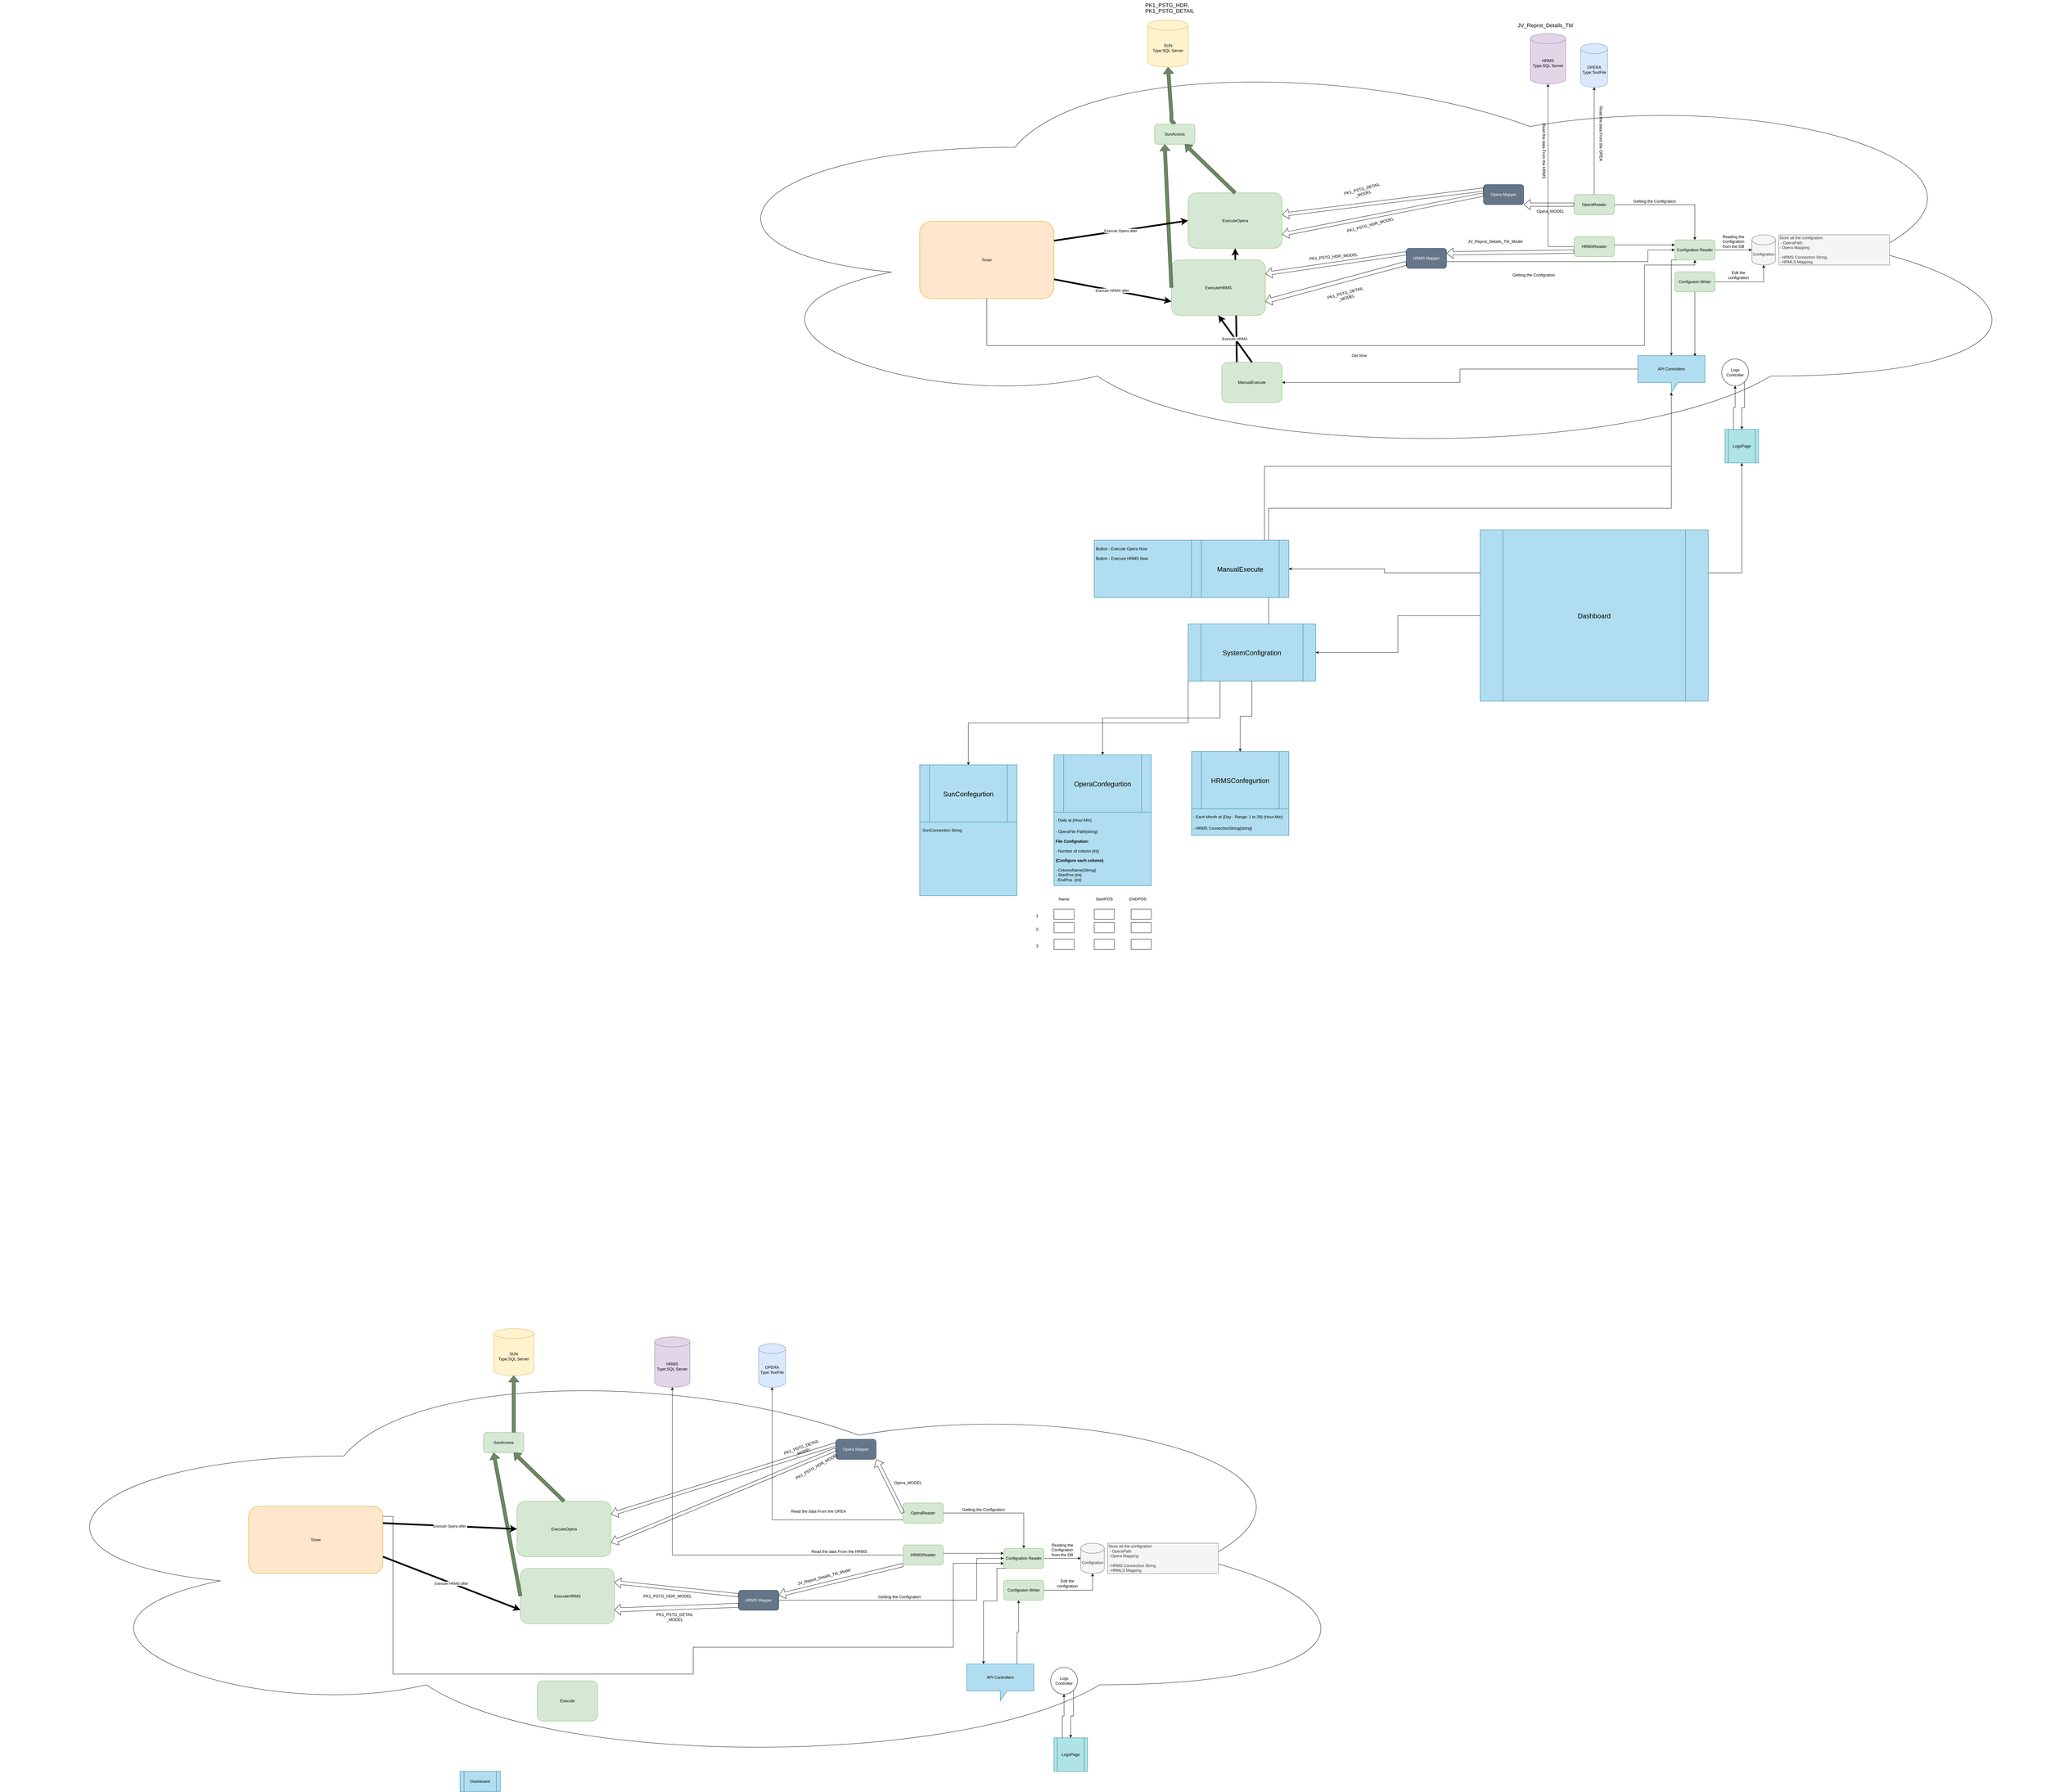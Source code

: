 <mxfile version="14.5.1" type="device"><diagram id="SkZ8xKbfMHvKanueeey8" name="Page-1"><mxGraphModel dx="5760" dy="5470" grid="1" gridSize="10" guides="1" tooltips="1" connect="1" arrows="1" fold="1" page="1" pageScale="1" pageWidth="5000" pageHeight="5000" math="0" shadow="0"><root><mxCell id="0"/><mxCell id="1" parent="0"/><mxCell id="7p1KO4YLAmuhVoITMuK_-13" value="" style="ellipse;shape=cloud;whiteSpace=wrap;html=1;" parent="1" vertex="1"><mxGeometry x="-4150" y="3040" width="4095" height="1240" as="geometry"/></mxCell><mxCell id="7p1KO4YLAmuhVoITMuK_-1" value="SUN&lt;br&gt;Type:SQL Server" style="shape=cylinder3;whiteSpace=wrap;html=1;boundedLbl=1;backgroundOutline=1;size=15;fillColor=#fff2cc;strokeColor=#d6b656;" parent="1" vertex="1"><mxGeometry x="-2680" y="2970" width="120" height="140" as="geometry"/></mxCell><mxCell id="7p1KO4YLAmuhVoITMuK_-2" value="OPERA&lt;br&gt;&lt;div style=&quot;text-align: left&quot;&gt;&lt;span&gt;Type:TextFile&lt;/span&gt;&lt;/div&gt;" style="shape=cylinder3;whiteSpace=wrap;html=1;boundedLbl=1;backgroundOutline=1;size=15;fillColor=#dae8fc;strokeColor=#6c8ebf;" parent="1" vertex="1"><mxGeometry x="-1890" y="3015" width="80" height="130" as="geometry"/></mxCell><mxCell id="7p1KO4YLAmuhVoITMuK_-3" value="HRMS&lt;br&gt;&lt;div&gt;&lt;span&gt;Type:SQL Server&lt;/span&gt;&lt;/div&gt;" style="shape=cylinder3;whiteSpace=wrap;html=1;boundedLbl=1;backgroundOutline=1;size=15;fillColor=#e1d5e7;strokeColor=#9673a6;" parent="1" vertex="1"><mxGeometry x="-2200" y="2995" width="105" height="150" as="geometry"/></mxCell><mxCell id="7p1KO4YLAmuhVoITMuK_-5" value="Configration" style="shape=cylinder3;whiteSpace=wrap;html=1;boundedLbl=1;backgroundOutline=1;size=15;fillColor=#f5f5f5;strokeColor=#666666;fontColor=#333333;" parent="1" vertex="1"><mxGeometry x="-930" y="3610" width="70" height="90" as="geometry"/></mxCell><mxCell id="7p1KO4YLAmuhVoITMuK_-7" value="Store all the configration&lt;br&gt;&amp;nbsp;- OperaPath&lt;br&gt;- Opera Mapping&lt;br&gt;&lt;br&gt;- HRMS Connection String&lt;br&gt;- HRMLS Mapping&lt;br&gt;" style="text;html=1;strokeColor=#666666;fillColor=#f5f5f5;align=left;verticalAlign=middle;whiteSpace=wrap;rounded=0;fontColor=#333333;" parent="1" vertex="1"><mxGeometry x="-850" y="3610" width="330" height="90" as="geometry"/></mxCell><mxCell id="7p1KO4YLAmuhVoITMuK_-10" value="Read the data From the OPEA&amp;nbsp;" style="text;html=1;strokeColor=none;fillColor=none;align=center;verticalAlign=middle;whiteSpace=wrap;rounded=0;" parent="1" vertex="1"><mxGeometry x="-1800" y="3505" width="180" height="20" as="geometry"/></mxCell><mxCell id="7p1KO4YLAmuhVoITMuK_-11" value="Read the data From the HRMS" style="text;html=1;strokeColor=none;fillColor=none;align=center;verticalAlign=middle;whiteSpace=wrap;rounded=0;" parent="1" vertex="1"><mxGeometry x="-1790" y="3625" width="280" height="20" as="geometry"/></mxCell><mxCell id="7p1KO4YLAmuhVoITMuK_-18" style="edgeStyle=orthogonalEdgeStyle;rounded=0;orthogonalLoop=1;jettySize=auto;html=1;exitX=0;exitY=0.5;exitDx=0;exitDy=0;" parent="1" source="7p1KO4YLAmuhVoITMuK_-14" target="7p1KO4YLAmuhVoITMuK_-2" edge="1"><mxGeometry relative="1" as="geometry"><Array as="points"><mxPoint x="-1460" y="3540"/></Array></mxGeometry></mxCell><mxCell id="7p1KO4YLAmuhVoITMuK_-23" style="edgeStyle=orthogonalEdgeStyle;rounded=0;orthogonalLoop=1;jettySize=auto;html=1;exitX=1;exitY=0.5;exitDx=0;exitDy=0;" parent="1" source="7p1KO4YLAmuhVoITMuK_-14" target="7p1KO4YLAmuhVoITMuK_-19" edge="1"><mxGeometry relative="1" as="geometry"/></mxCell><mxCell id="7p1KO4YLAmuhVoITMuK_-14" value="OperaReader" style="rounded=1;whiteSpace=wrap;html=1;fillColor=#d5e8d4;strokeColor=#82b366;" parent="1" vertex="1"><mxGeometry x="-1460" y="3490" width="120" height="60" as="geometry"/></mxCell><mxCell id="7p1KO4YLAmuhVoITMuK_-16" value="Getting the Configration" style="text;html=1;strokeColor=none;fillColor=none;align=center;verticalAlign=middle;whiteSpace=wrap;rounded=0;" parent="1" vertex="1"><mxGeometry x="-1340" y="3500" width="240" height="20" as="geometry"/></mxCell><mxCell id="7p1KO4YLAmuhVoITMuK_-25" style="edgeStyle=orthogonalEdgeStyle;rounded=0;orthogonalLoop=1;jettySize=auto;html=1;exitX=1;exitY=0.5;exitDx=0;exitDy=0;" parent="1" source="7p1KO4YLAmuhVoITMuK_-19" target="7p1KO4YLAmuhVoITMuK_-5" edge="1"><mxGeometry relative="1" as="geometry"/></mxCell><mxCell id="7p1KO4YLAmuhVoITMuK_-61" style="edgeStyle=orthogonalEdgeStyle;rounded=0;orthogonalLoop=1;jettySize=auto;html=1;exitX=0.5;exitY=1;exitDx=0;exitDy=0;entryX=0.25;entryY=0;entryDx=0;entryDy=0;entryPerimeter=0;" parent="1" source="7p1KO4YLAmuhVoITMuK_-19" target="7p1KO4YLAmuhVoITMuK_-60" edge="1"><mxGeometry relative="1" as="geometry"><Array as="points"><mxPoint x="-1180" y="3685"/><mxPoint x="-1180" y="3782"/><mxPoint x="-1220" y="3782"/></Array></mxGeometry></mxCell><mxCell id="7p1KO4YLAmuhVoITMuK_-19" value="Configration Reader" style="rounded=1;whiteSpace=wrap;html=1;fillColor=#d5e8d4;strokeColor=#82b366;" parent="1" vertex="1"><mxGeometry x="-1160" y="3625" width="120" height="60" as="geometry"/></mxCell><mxCell id="7p1KO4YLAmuhVoITMuK_-24" value="Reading the Configration from the DB" style="text;html=1;strokeColor=none;fillColor=none;align=center;verticalAlign=middle;whiteSpace=wrap;rounded=0;" parent="1" vertex="1"><mxGeometry x="-1020" y="3620" width="70" height="20" as="geometry"/></mxCell><mxCell id="7p1KO4YLAmuhVoITMuK_-27" style="edgeStyle=orthogonalEdgeStyle;rounded=0;orthogonalLoop=1;jettySize=auto;html=1;exitX=1;exitY=0.5;exitDx=0;exitDy=0;entryX=0.5;entryY=1;entryDx=0;entryDy=0;entryPerimeter=0;" parent="1" source="7p1KO4YLAmuhVoITMuK_-26" target="7p1KO4YLAmuhVoITMuK_-5" edge="1"><mxGeometry relative="1" as="geometry"/></mxCell><mxCell id="7p1KO4YLAmuhVoITMuK_-26" value="Configraion Writer" style="rounded=1;whiteSpace=wrap;html=1;fillColor=#d5e8d4;strokeColor=#82b366;" parent="1" vertex="1"><mxGeometry x="-1160" y="3720" width="120" height="60" as="geometry"/></mxCell><mxCell id="7p1KO4YLAmuhVoITMuK_-28" value="Edit the configration" style="text;html=1;strokeColor=none;fillColor=none;align=center;verticalAlign=middle;whiteSpace=wrap;rounded=0;" parent="1" vertex="1"><mxGeometry x="-990" y="3720" width="40" height="20" as="geometry"/></mxCell><mxCell id="7p1KO4YLAmuhVoITMuK_-31" style="edgeStyle=orthogonalEdgeStyle;rounded=0;orthogonalLoop=1;jettySize=auto;html=1;exitX=1;exitY=0.5;exitDx=0;exitDy=0;entryX=0;entryY=0.25;entryDx=0;entryDy=0;" parent="1" source="7p1KO4YLAmuhVoITMuK_-29" target="7p1KO4YLAmuhVoITMuK_-19" edge="1"><mxGeometry relative="1" as="geometry"><Array as="points"><mxPoint x="-1340" y="3640"/></Array></mxGeometry></mxCell><mxCell id="7p1KO4YLAmuhVoITMuK_-32" style="edgeStyle=orthogonalEdgeStyle;rounded=0;orthogonalLoop=1;jettySize=auto;html=1;exitX=0;exitY=0.5;exitDx=0;exitDy=0;" parent="1" source="7p1KO4YLAmuhVoITMuK_-29" target="7p1KO4YLAmuhVoITMuK_-3" edge="1"><mxGeometry relative="1" as="geometry"/></mxCell><mxCell id="7p1KO4YLAmuhVoITMuK_-29" value="HRMSReader" style="rounded=1;whiteSpace=wrap;html=1;fillColor=#d5e8d4;strokeColor=#82b366;" parent="1" vertex="1"><mxGeometry x="-1460" y="3615" width="120" height="60" as="geometry"/></mxCell><mxCell id="7p1KO4YLAmuhVoITMuK_-36" value="" style="shape=flexArrow;endArrow=classic;html=1;exitX=0;exitY=1;exitDx=0;exitDy=0;entryX=1;entryY=0.25;entryDx=0;entryDy=0;" parent="1" source="7p1KO4YLAmuhVoITMuK_-29" target="7p1KO4YLAmuhVoITMuK_-37" edge="1"><mxGeometry width="50" height="50" relative="1" as="geometry"><mxPoint x="-1360" y="3880" as="sourcePoint"/><mxPoint x="-1710" y="3750" as="targetPoint"/></mxGeometry></mxCell><mxCell id="7p1KO4YLAmuhVoITMuK_-42" style="edgeStyle=orthogonalEdgeStyle;rounded=0;orthogonalLoop=1;jettySize=auto;html=1;exitX=1;exitY=0.5;exitDx=0;exitDy=0;entryX=0;entryY=0.5;entryDx=0;entryDy=0;" parent="1" source="7p1KO4YLAmuhVoITMuK_-37" target="7p1KO4YLAmuhVoITMuK_-19" edge="1"><mxGeometry relative="1" as="geometry"><Array as="points"><mxPoint x="-1240" y="3780"/><mxPoint x="-1240" y="3655"/></Array></mxGeometry></mxCell><mxCell id="7p1KO4YLAmuhVoITMuK_-37" value="HRMS Mapper" style="rounded=1;whiteSpace=wrap;html=1;fillColor=#647687;strokeColor=#314354;fontColor=#ffffff;" parent="1" vertex="1"><mxGeometry x="-1950" y="3750" width="120" height="60" as="geometry"/></mxCell><mxCell id="7p1KO4YLAmuhVoITMuK_-38" value="" style="shape=flexArrow;endArrow=classic;html=1;exitX=0;exitY=0.5;exitDx=0;exitDy=0;entryX=1;entryY=1;entryDx=0;entryDy=0;" parent="1" source="7p1KO4YLAmuhVoITMuK_-14" target="7p1KO4YLAmuhVoITMuK_-50" edge="1"><mxGeometry width="50" height="50" relative="1" as="geometry"><mxPoint x="-1630" y="3830" as="sourcePoint"/><mxPoint x="-1610" y="3220" as="targetPoint"/></mxGeometry></mxCell><mxCell id="7p1KO4YLAmuhVoITMuK_-41" value="&lt;span style=&quot;line-height: 107% ; font-family: &amp;#34;calibri&amp;#34; , sans-serif&quot;&gt;&lt;font style=&quot;font-size: 12px&quot;&gt;JV_Reprot_Details_Tbl_Model&lt;/font&gt;&lt;/span&gt;" style="text;html=1;strokeColor=none;fillColor=none;align=center;verticalAlign=middle;whiteSpace=wrap;rounded=0;rotation=-15;" parent="1" vertex="1"><mxGeometry x="-1790" y="3700" width="190" height="20" as="geometry"/></mxCell><mxCell id="7p1KO4YLAmuhVoITMuK_-43" value="Getting the Configration" style="text;html=1;strokeColor=none;fillColor=none;align=center;verticalAlign=middle;whiteSpace=wrap;rounded=0;" parent="1" vertex="1"><mxGeometry x="-1590" y="3760" width="240" height="20" as="geometry"/></mxCell><mxCell id="7p1KO4YLAmuhVoITMuK_-45" value="&lt;span style=&quot;line-height: 107% ; font-family: &amp;#34;calibri&amp;#34; , sans-serif&quot;&gt;&lt;font style=&quot;font-size: 12px&quot;&gt;PK1_PSTG_HDR_MODEL&amp;nbsp;&lt;/font&gt;&lt;/span&gt;" style="text;html=1;strokeColor=none;fillColor=none;align=center;verticalAlign=middle;whiteSpace=wrap;rounded=0;" parent="1" vertex="1"><mxGeometry x="-2225" y="3757.5" width="130" height="20" as="geometry"/></mxCell><mxCell id="7p1KO4YLAmuhVoITMuK_-46" value="" style="shape=flexArrow;endArrow=classic;html=1;exitX=0;exitY=0.25;exitDx=0;exitDy=0;entryX=1;entryY=0.25;entryDx=0;entryDy=0;" parent="1" source="7p1KO4YLAmuhVoITMuK_-37" target="gyoFnCKfVferiqmTyNsm-7" edge="1"><mxGeometry width="50" height="50" relative="1" as="geometry"><mxPoint x="-1930" y="3810" as="sourcePoint"/><mxPoint x="-2300" y="3693.761" as="targetPoint"/></mxGeometry></mxCell><mxCell id="7p1KO4YLAmuhVoITMuK_-47" value="" style="shape=flexArrow;endArrow=classic;html=1;width=12;endSize=5.67;exitX=0;exitY=0.75;exitDx=0;exitDy=0;entryX=1;entryY=0.75;entryDx=0;entryDy=0;" parent="1" source="7p1KO4YLAmuhVoITMuK_-37" target="gyoFnCKfVferiqmTyNsm-7" edge="1"><mxGeometry width="50" height="50" relative="1" as="geometry"><mxPoint x="-2010" y="3800" as="sourcePoint"/><mxPoint x="-2300" y="3810" as="targetPoint"/></mxGeometry></mxCell><mxCell id="7p1KO4YLAmuhVoITMuK_-48" value="&lt;span style=&quot;line-height: 107% ; font-family: &amp;#34;calibri&amp;#34; , sans-serif&quot;&gt;PK1_PSTG_DETAIL _MODEL&lt;/span&gt;" style="text;html=1;strokeColor=none;fillColor=none;align=center;verticalAlign=middle;whiteSpace=wrap;rounded=0;" parent="1" vertex="1"><mxGeometry x="-2210" y="3820" width="140" height="20" as="geometry"/></mxCell><mxCell id="7p1KO4YLAmuhVoITMuK_-50" value="Opera Mapper" style="rounded=1;whiteSpace=wrap;html=1;fillColor=#647687;strokeColor=#314354;fontColor=#ffffff;" parent="1" vertex="1"><mxGeometry x="-1660" y="3300" width="120" height="60" as="geometry"/></mxCell><mxCell id="7p1KO4YLAmuhVoITMuK_-51" value="Opera_MODEL" style="text;html=1;strokeColor=none;fillColor=none;align=center;verticalAlign=middle;whiteSpace=wrap;rounded=0;" parent="1" vertex="1"><mxGeometry x="-1490" y="3420" width="90" height="20" as="geometry"/></mxCell><mxCell id="7p1KO4YLAmuhVoITMuK_-53" value="" style="shape=flexArrow;endArrow=classic;html=1;exitX=0;exitY=0.5;exitDx=0;exitDy=0;entryX=1;entryY=0.75;entryDx=0;entryDy=0;" parent="1" source="7p1KO4YLAmuhVoITMuK_-50" target="gyoFnCKfVferiqmTyNsm-4" edge="1"><mxGeometry width="50" height="50" relative="1" as="geometry"><mxPoint x="-1675" y="3341.88" as="sourcePoint"/><mxPoint x="-2300" y="3650" as="targetPoint"/></mxGeometry></mxCell><mxCell id="7p1KO4YLAmuhVoITMuK_-54" value="&lt;span style=&quot;line-height: 107% ; font-family: &amp;#34;calibri&amp;#34; , sans-serif&quot;&gt;&lt;font style=&quot;font-size: 12px&quot;&gt;PK1_PSTG_HDR_MODEL&amp;nbsp;&lt;/font&gt;&lt;/span&gt;" style="text;html=1;strokeColor=none;fillColor=none;align=center;verticalAlign=middle;whiteSpace=wrap;rounded=0;rotation=-30;" parent="1" vertex="1"><mxGeometry x="-1780" y="3370" width="130" height="20" as="geometry"/></mxCell><mxCell id="7p1KO4YLAmuhVoITMuK_-55" value="" style="endArrow=classic;html=1;exitX=0;exitY=0.25;exitDx=0;exitDy=0;shape=flexArrow;" parent="1" source="7p1KO4YLAmuhVoITMuK_-50" target="gyoFnCKfVferiqmTyNsm-4" edge="1"><mxGeometry width="50" height="50" relative="1" as="geometry"><mxPoint x="-1660" y="3285" as="sourcePoint"/><mxPoint x="-2300" y="3565.76" as="targetPoint"/></mxGeometry></mxCell><mxCell id="7p1KO4YLAmuhVoITMuK_-56" value="&lt;span style=&quot;line-height: 107% ; font-family: &amp;#34;calibri&amp;#34; , sans-serif&quot;&gt;PK1_PSTG_DETAIL _MODEL&lt;/span&gt;" style="text;html=1;strokeColor=none;fillColor=none;align=center;verticalAlign=middle;whiteSpace=wrap;rounded=0;rotation=-20;" parent="1" vertex="1"><mxGeometry x="-1830" y="3320" width="140" height="20" as="geometry"/></mxCell><mxCell id="7p1KO4YLAmuhVoITMuK_-57" value="" style="shape=flexArrow;endArrow=classic;html=1;fillColor=#6d8764;strokeColor=#3A5431;entryX=0.5;entryY=1;entryDx=0;entryDy=0;entryPerimeter=0;exitX=0.75;exitY=0;exitDx=0;exitDy=0;" parent="1" source="gyoFnCKfVferiqmTyNsm-5" target="7p1KO4YLAmuhVoITMuK_-1" edge="1"><mxGeometry width="50" height="50" relative="1" as="geometry"><mxPoint x="-2620" y="3260" as="sourcePoint"/><mxPoint x="-2870" y="3480" as="targetPoint"/></mxGeometry></mxCell><mxCell id="7p1KO4YLAmuhVoITMuK_-62" style="edgeStyle=orthogonalEdgeStyle;rounded=0;orthogonalLoop=1;jettySize=auto;html=1;exitX=0.75;exitY=0;exitDx=0;exitDy=0;exitPerimeter=0;entryX=0.372;entryY=1.002;entryDx=0;entryDy=0;entryPerimeter=0;" parent="1" source="7p1KO4YLAmuhVoITMuK_-60" target="7p1KO4YLAmuhVoITMuK_-26" edge="1"><mxGeometry relative="1" as="geometry"><mxPoint x="-1119" y="3830" as="targetPoint"/></mxGeometry></mxCell><mxCell id="7p1KO4YLAmuhVoITMuK_-60" value="API Controllers" style="shape=callout;whiteSpace=wrap;html=1;perimeter=calloutPerimeter;fillColor=#b1ddf0;strokeColor=#10739e;" parent="1" vertex="1"><mxGeometry x="-1270" y="3970" width="200" height="110" as="geometry"/></mxCell><mxCell id="7p1KO4YLAmuhVoITMuK_-69" style="edgeStyle=orthogonalEdgeStyle;rounded=0;orthogonalLoop=1;jettySize=auto;html=1;exitX=0.25;exitY=0;exitDx=0;exitDy=0;entryX=0.5;entryY=1;entryDx=0;entryDy=0;" parent="1" source="7p1KO4YLAmuhVoITMuK_-65" target="7p1KO4YLAmuhVoITMuK_-67" edge="1"><mxGeometry relative="1" as="geometry"/></mxCell><mxCell id="7p1KO4YLAmuhVoITMuK_-65" value="LogsPage" style="shape=process;whiteSpace=wrap;html=1;backgroundOutline=1;fillColor=#b0e3e6;strokeColor=#0e8088;" parent="1" vertex="1"><mxGeometry x="-1010" y="4190" width="100" height="100" as="geometry"/></mxCell><mxCell id="7p1KO4YLAmuhVoITMuK_-68" style="edgeStyle=orthogonalEdgeStyle;rounded=0;orthogonalLoop=1;jettySize=auto;html=1;exitX=1;exitY=1;exitDx=0;exitDy=0;" parent="1" source="7p1KO4YLAmuhVoITMuK_-67" target="7p1KO4YLAmuhVoITMuK_-65" edge="1"><mxGeometry relative="1" as="geometry"/></mxCell><mxCell id="7p1KO4YLAmuhVoITMuK_-67" value="Logs Controller" style="ellipse;whiteSpace=wrap;html=1;aspect=fixed;" parent="1" vertex="1"><mxGeometry x="-1020" y="3980" width="80" height="80" as="geometry"/></mxCell><mxCell id="gyoFnCKfVferiqmTyNsm-3" style="edgeStyle=orthogonalEdgeStyle;rounded=0;orthogonalLoop=1;jettySize=auto;html=1;exitX=1;exitY=0.5;exitDx=0;exitDy=0;entryX=0;entryY=0.75;entryDx=0;entryDy=0;" parent="1" source="gyoFnCKfVferiqmTyNsm-1" target="7p1KO4YLAmuhVoITMuK_-19" edge="1"><mxGeometry relative="1" as="geometry"><Array as="points"><mxPoint x="-2980" y="3530"/><mxPoint x="-2980" y="4000"/><mxPoint x="-2085" y="4000"/><mxPoint x="-2085" y="3920"/><mxPoint x="-1310" y="3920"/><mxPoint x="-1310" y="3670"/></Array></mxGeometry></mxCell><mxCell id="gyoFnCKfVferiqmTyNsm-1" value="Timer" style="rounded=1;whiteSpace=wrap;html=1;fillColor=#ffe6cc;strokeColor=#d79b00;" parent="1" vertex="1"><mxGeometry x="-3410" y="3500" width="400" height="200" as="geometry"/></mxCell><mxCell id="gyoFnCKfVferiqmTyNsm-4" value="ExecuteOpera" style="rounded=1;whiteSpace=wrap;html=1;fillColor=#d5e8d4;strokeColor=#82b366;" parent="1" vertex="1"><mxGeometry x="-2610" y="3485" width="280" height="165" as="geometry"/></mxCell><mxCell id="gyoFnCKfVferiqmTyNsm-5" value="SunAccess" style="rounded=1;whiteSpace=wrap;html=1;fillColor=#d5e8d4;strokeColor=#82b366;" parent="1" vertex="1"><mxGeometry x="-2710" y="3280" width="120" height="60" as="geometry"/></mxCell><mxCell id="gyoFnCKfVferiqmTyNsm-6" value="" style="shape=flexArrow;endArrow=classic;html=1;fillColor=#6d8764;strokeColor=#3A5431;entryX=0.75;entryY=1;entryDx=0;entryDy=0;exitX=0.5;exitY=0;exitDx=0;exitDy=0;" parent="1" source="gyoFnCKfVferiqmTyNsm-4" target="gyoFnCKfVferiqmTyNsm-5" edge="1"><mxGeometry width="50" height="50" relative="1" as="geometry"><mxPoint x="-2500" y="3470" as="sourcePoint"/><mxPoint x="-2500" y="3300" as="targetPoint"/></mxGeometry></mxCell><mxCell id="gyoFnCKfVferiqmTyNsm-7" value="ExecuteHRMS" style="rounded=1;whiteSpace=wrap;html=1;fillColor=#d5e8d4;strokeColor=#82b366;" parent="1" vertex="1"><mxGeometry x="-2600" y="3685" width="280" height="165" as="geometry"/></mxCell><mxCell id="gyoFnCKfVferiqmTyNsm-9" value="" style="shape=flexArrow;endArrow=classic;html=1;fillColor=#6d8764;strokeColor=#3A5431;entryX=0.25;entryY=1;entryDx=0;entryDy=0;exitX=0;exitY=0.5;exitDx=0;exitDy=0;" parent="1" source="gyoFnCKfVferiqmTyNsm-7" target="gyoFnCKfVferiqmTyNsm-5" edge="1"><mxGeometry width="50" height="50" relative="1" as="geometry"><mxPoint x="-2610" y="3750" as="sourcePoint"/><mxPoint x="-2760" y="3605" as="targetPoint"/></mxGeometry></mxCell><mxCell id="gyoFnCKfVferiqmTyNsm-12" value="" style="endArrow=classic;html=1;strokeWidth=5;entryX=0;entryY=0.5;entryDx=0;entryDy=0;exitX=1;exitY=0.25;exitDx=0;exitDy=0;" parent="1" source="gyoFnCKfVferiqmTyNsm-1" target="gyoFnCKfVferiqmTyNsm-4" edge="1"><mxGeometry relative="1" as="geometry"><mxPoint x="-2880" y="3660" as="sourcePoint"/><mxPoint x="-2780" y="3660" as="targetPoint"/></mxGeometry></mxCell><mxCell id="gyoFnCKfVferiqmTyNsm-13" value="Exexute Opera after&amp;nbsp;" style="edgeLabel;resizable=0;html=1;align=center;verticalAlign=middle;" parent="gyoFnCKfVferiqmTyNsm-12" connectable="0" vertex="1"><mxGeometry relative="1" as="geometry"/></mxCell><mxCell id="gyoFnCKfVferiqmTyNsm-15" value="" style="endArrow=classic;html=1;strokeWidth=5;entryX=0;entryY=0.75;entryDx=0;entryDy=0;exitX=1;exitY=0.75;exitDx=0;exitDy=0;" parent="1" source="gyoFnCKfVferiqmTyNsm-1" target="gyoFnCKfVferiqmTyNsm-7" edge="1"><mxGeometry relative="1" as="geometry"><mxPoint x="-3020" y="3710" as="sourcePoint"/><mxPoint x="-2620.0" y="3727.5" as="targetPoint"/></mxGeometry></mxCell><mxCell id="gyoFnCKfVferiqmTyNsm-16" value="Exexute HRMS after&amp;nbsp;" style="edgeLabel;resizable=0;html=1;align=center;verticalAlign=middle;" parent="gyoFnCKfVferiqmTyNsm-15" connectable="0" vertex="1"><mxGeometry relative="1" as="geometry"/></mxCell><mxCell id="gyoFnCKfVferiqmTyNsm-26" value="Dashboard" style="shape=process;whiteSpace=wrap;html=1;backgroundOutline=1;fillColor=#b1ddf0;strokeColor=#10739e;" parent="1" vertex="1"><mxGeometry x="-2780" y="4290" width="120" height="60" as="geometry"/></mxCell><mxCell id="gyoFnCKfVferiqmTyNsm-27" style="edgeStyle=orthogonalEdgeStyle;rounded=0;jumpSize=8;orthogonalLoop=1;jettySize=auto;html=1;exitX=0.5;exitY=1;exitDx=0;exitDy=0;strokeWidth=5;" parent="1" edge="1"><mxGeometry relative="1" as="geometry"><mxPoint x="-2535" y="3140" as="sourcePoint"/><mxPoint x="-2535" y="3140" as="targetPoint"/></mxGeometry></mxCell><mxCell id="gyoFnCKfVferiqmTyNsm-28" value="Execute" style="rounded=1;whiteSpace=wrap;html=1;fillColor=#d5e8d4;strokeColor=#82b366;" parent="1" vertex="1"><mxGeometry x="-2550" y="4020" width="180" height="120" as="geometry"/></mxCell><mxCell id="gyoFnCKfVferiqmTyNsm-29" value="" style="ellipse;shape=cloud;whiteSpace=wrap;html=1;" parent="1" vertex="1"><mxGeometry x="-2150" y="-861" width="4095" height="1240" as="geometry"/></mxCell><mxCell id="gyoFnCKfVferiqmTyNsm-30" value="" style="endArrow=classic;html=1;strokeWidth=5;entryX=0.5;entryY=1;entryDx=0;entryDy=0;exitX=0.25;exitY=0;exitDx=0;exitDy=0;" parent="1" source="gyoFnCKfVferiqmTyNsm-91" target="gyoFnCKfVferiqmTyNsm-79" edge="1"><mxGeometry relative="1" as="geometry"><mxPoint x="-510" y="170" as="sourcePoint"/><mxPoint x="-560" y="30" as="targetPoint"/></mxGeometry></mxCell><mxCell id="gyoFnCKfVferiqmTyNsm-31" value="Exexute HRMS&amp;nbsp;" style="edgeLabel;resizable=0;html=1;align=center;verticalAlign=middle;" parent="gyoFnCKfVferiqmTyNsm-30" connectable="0" vertex="1"><mxGeometry relative="1" as="geometry"/></mxCell><mxCell id="gyoFnCKfVferiqmTyNsm-32" value="SUN&lt;br&gt;Type:SQL Server" style="shape=cylinder3;whiteSpace=wrap;html=1;boundedLbl=1;backgroundOutline=1;size=15;fillColor=#fff2cc;strokeColor=#d6b656;" parent="1" vertex="1"><mxGeometry x="-730" y="-930" width="120" height="140" as="geometry"/></mxCell><mxCell id="gyoFnCKfVferiqmTyNsm-33" value="OPERA&lt;br&gt;&lt;div style=&quot;text-align: left&quot;&gt;&lt;span&gt;Type:TextFile&lt;/span&gt;&lt;/div&gt;" style="shape=cylinder3;whiteSpace=wrap;html=1;boundedLbl=1;backgroundOutline=1;size=15;fillColor=#dae8fc;strokeColor=#6c8ebf;" parent="1" vertex="1"><mxGeometry x="560" y="-860" width="80" height="130" as="geometry"/></mxCell><mxCell id="gyoFnCKfVferiqmTyNsm-34" value="HRMS&lt;br&gt;&lt;div&gt;&lt;span&gt;Type:SQL Server&lt;/span&gt;&lt;/div&gt;" style="shape=cylinder3;whiteSpace=wrap;html=1;boundedLbl=1;backgroundOutline=1;size=15;fillColor=#e1d5e7;strokeColor=#9673a6;" parent="1" vertex="1"><mxGeometry x="410" y="-890" width="105" height="150" as="geometry"/></mxCell><mxCell id="gyoFnCKfVferiqmTyNsm-35" value="Configration" style="shape=cylinder3;whiteSpace=wrap;html=1;boundedLbl=1;backgroundOutline=1;size=15;fillColor=#f5f5f5;strokeColor=#666666;fontColor=#333333;" parent="1" vertex="1"><mxGeometry x="1070" y="-290" width="70" height="90" as="geometry"/></mxCell><mxCell id="gyoFnCKfVferiqmTyNsm-36" value="Store all the configration&lt;br&gt;&amp;nbsp;- OperaPath&lt;br&gt;- Opera Mapping&lt;br&gt;&lt;br&gt;- HRMS Connection String&lt;br&gt;- HRMLS Mapping&lt;br&gt;" style="text;html=1;strokeColor=#666666;fillColor=#f5f5f5;align=left;verticalAlign=middle;whiteSpace=wrap;rounded=0;fontColor=#333333;" parent="1" vertex="1"><mxGeometry x="1150" y="-290" width="330" height="90" as="geometry"/></mxCell><mxCell id="gyoFnCKfVferiqmTyNsm-37" value="Read the data From the OPEA&amp;nbsp;" style="text;html=1;strokeColor=none;fillColor=none;align=center;verticalAlign=middle;whiteSpace=wrap;rounded=0;rotation=90;" parent="1" vertex="1"><mxGeometry x="530" y="-600" width="180" height="20" as="geometry"/></mxCell><mxCell id="gyoFnCKfVferiqmTyNsm-38" value="Read the data From the HRMS" style="text;html=1;strokeColor=none;fillColor=none;align=center;verticalAlign=middle;whiteSpace=wrap;rounded=0;rotation=90;" parent="1" vertex="1"><mxGeometry x="310" y="-550" width="280" height="20" as="geometry"/></mxCell><mxCell id="gyoFnCKfVferiqmTyNsm-39" style="edgeStyle=orthogonalEdgeStyle;rounded=0;orthogonalLoop=1;jettySize=auto;html=1;exitX=0;exitY=0.5;exitDx=0;exitDy=0;" parent="1" source="gyoFnCKfVferiqmTyNsm-41" target="gyoFnCKfVferiqmTyNsm-33" edge="1"><mxGeometry relative="1" as="geometry"><Array as="points"><mxPoint x="540" y="-360"/></Array></mxGeometry></mxCell><mxCell id="gyoFnCKfVferiqmTyNsm-40" style="edgeStyle=orthogonalEdgeStyle;rounded=0;orthogonalLoop=1;jettySize=auto;html=1;exitX=1;exitY=0.5;exitDx=0;exitDy=0;" parent="1" source="gyoFnCKfVferiqmTyNsm-41" target="gyoFnCKfVferiqmTyNsm-45" edge="1"><mxGeometry relative="1" as="geometry"/></mxCell><mxCell id="gyoFnCKfVferiqmTyNsm-41" value="OperaReader" style="rounded=1;whiteSpace=wrap;html=1;fillColor=#d5e8d4;strokeColor=#82b366;" parent="1" vertex="1"><mxGeometry x="540" y="-410" width="120" height="60" as="geometry"/></mxCell><mxCell id="gyoFnCKfVferiqmTyNsm-42" value="Getting the Configration" style="text;html=1;strokeColor=none;fillColor=none;align=center;verticalAlign=middle;whiteSpace=wrap;rounded=0;" parent="1" vertex="1"><mxGeometry x="660" y="-400" width="240" height="20" as="geometry"/></mxCell><mxCell id="gyoFnCKfVferiqmTyNsm-43" style="edgeStyle=orthogonalEdgeStyle;rounded=0;orthogonalLoop=1;jettySize=auto;html=1;exitX=1;exitY=0.5;exitDx=0;exitDy=0;" parent="1" source="gyoFnCKfVferiqmTyNsm-45" target="gyoFnCKfVferiqmTyNsm-35" edge="1"><mxGeometry relative="1" as="geometry"/></mxCell><mxCell id="gyoFnCKfVferiqmTyNsm-44" style="edgeStyle=orthogonalEdgeStyle;rounded=0;orthogonalLoop=1;jettySize=auto;html=1;exitX=0.5;exitY=1;exitDx=0;exitDy=0;entryX=0.5;entryY=0;entryDx=0;entryDy=0;entryPerimeter=0;" parent="1" source="gyoFnCKfVferiqmTyNsm-45" target="gyoFnCKfVferiqmTyNsm-72" edge="1"><mxGeometry relative="1" as="geometry"><Array as="points"><mxPoint x="830" y="-215"/></Array></mxGeometry></mxCell><mxCell id="gyoFnCKfVferiqmTyNsm-45" value="Configration Reader" style="rounded=1;whiteSpace=wrap;html=1;fillColor=#d5e8d4;strokeColor=#82b366;" parent="1" vertex="1"><mxGeometry x="840" y="-275" width="120" height="60" as="geometry"/></mxCell><mxCell id="gyoFnCKfVferiqmTyNsm-46" value="Reading the Configration from the DB" style="text;html=1;strokeColor=none;fillColor=none;align=center;verticalAlign=middle;whiteSpace=wrap;rounded=0;" parent="1" vertex="1"><mxGeometry x="980" y="-280" width="70" height="20" as="geometry"/></mxCell><mxCell id="gyoFnCKfVferiqmTyNsm-47" style="edgeStyle=orthogonalEdgeStyle;rounded=0;orthogonalLoop=1;jettySize=auto;html=1;exitX=1;exitY=0.5;exitDx=0;exitDy=0;entryX=0.5;entryY=1;entryDx=0;entryDy=0;entryPerimeter=0;" parent="1" source="gyoFnCKfVferiqmTyNsm-49" target="gyoFnCKfVferiqmTyNsm-35" edge="1"><mxGeometry relative="1" as="geometry"/></mxCell><mxCell id="gyoFnCKfVferiqmTyNsm-48" style="edgeStyle=none;rounded=0;orthogonalLoop=1;jettySize=auto;html=1;exitX=0.5;exitY=1;exitDx=0;exitDy=0;entryX=0.851;entryY=0.017;entryDx=0;entryDy=0;entryPerimeter=0;" parent="1" source="gyoFnCKfVferiqmTyNsm-49" target="gyoFnCKfVferiqmTyNsm-72" edge="1"><mxGeometry relative="1" as="geometry"/></mxCell><mxCell id="gyoFnCKfVferiqmTyNsm-49" value="Configraion Writer" style="rounded=1;whiteSpace=wrap;html=1;fillColor=#d5e8d4;strokeColor=#82b366;" parent="1" vertex="1"><mxGeometry x="840" y="-180" width="120" height="60" as="geometry"/></mxCell><mxCell id="gyoFnCKfVferiqmTyNsm-50" value="Edit the configration" style="text;html=1;strokeColor=none;fillColor=none;align=center;verticalAlign=middle;whiteSpace=wrap;rounded=0;" parent="1" vertex="1"><mxGeometry x="1010" y="-180" width="40" height="20" as="geometry"/></mxCell><mxCell id="gyoFnCKfVferiqmTyNsm-51" style="edgeStyle=orthogonalEdgeStyle;rounded=0;orthogonalLoop=1;jettySize=auto;html=1;exitX=1;exitY=0.5;exitDx=0;exitDy=0;entryX=0;entryY=0.25;entryDx=0;entryDy=0;" parent="1" source="gyoFnCKfVferiqmTyNsm-53" target="gyoFnCKfVferiqmTyNsm-45" edge="1"><mxGeometry relative="1" as="geometry"><Array as="points"><mxPoint x="660" y="-260"/></Array></mxGeometry></mxCell><mxCell id="gyoFnCKfVferiqmTyNsm-52" style="edgeStyle=orthogonalEdgeStyle;rounded=0;orthogonalLoop=1;jettySize=auto;html=1;exitX=0;exitY=0.5;exitDx=0;exitDy=0;" parent="1" source="gyoFnCKfVferiqmTyNsm-53" target="gyoFnCKfVferiqmTyNsm-34" edge="1"><mxGeometry relative="1" as="geometry"/></mxCell><mxCell id="gyoFnCKfVferiqmTyNsm-53" value="HRMSReader" style="rounded=1;whiteSpace=wrap;html=1;fillColor=#d5e8d4;strokeColor=#82b366;" parent="1" vertex="1"><mxGeometry x="540" y="-285" width="120" height="60" as="geometry"/></mxCell><mxCell id="gyoFnCKfVferiqmTyNsm-54" value="" style="shape=flexArrow;endArrow=classic;html=1;exitX=0;exitY=0.75;exitDx=0;exitDy=0;entryX=1;entryY=0.25;entryDx=0;entryDy=0;" parent="1" source="gyoFnCKfVferiqmTyNsm-53" target="gyoFnCKfVferiqmTyNsm-56" edge="1"><mxGeometry width="50" height="50" relative="1" as="geometry"><mxPoint x="640" y="-20" as="sourcePoint"/><mxPoint x="290" y="-150" as="targetPoint"/></mxGeometry></mxCell><mxCell id="gyoFnCKfVferiqmTyNsm-55" style="edgeStyle=orthogonalEdgeStyle;rounded=0;orthogonalLoop=1;jettySize=auto;html=1;exitX=1;exitY=0.5;exitDx=0;exitDy=0;entryX=0;entryY=0.5;entryDx=0;entryDy=0;" parent="1" source="gyoFnCKfVferiqmTyNsm-56" target="gyoFnCKfVferiqmTyNsm-45" edge="1"><mxGeometry relative="1" as="geometry"><Array as="points"><mxPoint x="160" y="-210"/><mxPoint x="760" y="-210"/><mxPoint x="760" y="-245"/></Array></mxGeometry></mxCell><mxCell id="gyoFnCKfVferiqmTyNsm-56" value="HRMS Mapper" style="rounded=1;whiteSpace=wrap;html=1;fillColor=#647687;strokeColor=#314354;fontColor=#ffffff;" parent="1" vertex="1"><mxGeometry x="40" y="-250" width="120" height="60" as="geometry"/></mxCell><mxCell id="gyoFnCKfVferiqmTyNsm-57" value="" style="shape=flexArrow;endArrow=classic;html=1;exitX=0;exitY=0.5;exitDx=0;exitDy=0;entryX=1;entryY=1;entryDx=0;entryDy=0;" parent="1" source="gyoFnCKfVferiqmTyNsm-41" target="gyoFnCKfVferiqmTyNsm-64" edge="1"><mxGeometry width="50" height="50" relative="1" as="geometry"><mxPoint x="370" y="-70" as="sourcePoint"/><mxPoint x="390" y="-680" as="targetPoint"/></mxGeometry></mxCell><mxCell id="gyoFnCKfVferiqmTyNsm-58" value="&lt;span style=&quot;line-height: 107% ; font-family: &amp;#34;calibri&amp;#34; , sans-serif&quot;&gt;&lt;font style=&quot;font-size: 12px&quot;&gt;JV_Reprot_Details_Tbl_Model&lt;/font&gt;&lt;/span&gt;" style="text;html=1;strokeColor=none;fillColor=none;align=center;verticalAlign=middle;whiteSpace=wrap;rounded=0;rotation=0;" parent="1" vertex="1"><mxGeometry x="210" y="-280" width="190" height="20" as="geometry"/></mxCell><mxCell id="gyoFnCKfVferiqmTyNsm-59" value="Getting the Configration" style="text;html=1;strokeColor=none;fillColor=none;align=center;verticalAlign=middle;whiteSpace=wrap;rounded=0;" parent="1" vertex="1"><mxGeometry x="300" y="-180" width="240" height="20" as="geometry"/></mxCell><mxCell id="gyoFnCKfVferiqmTyNsm-60" value="&lt;span style=&quot;line-height: 107% ; font-family: &amp;#34;calibri&amp;#34; , sans-serif&quot;&gt;&lt;font style=&quot;font-size: 12px&quot;&gt;PK1_PSTG_HDR_MODEL&amp;nbsp;&lt;/font&gt;&lt;/span&gt;" style="text;html=1;strokeColor=none;fillColor=none;align=center;verticalAlign=middle;whiteSpace=wrap;rounded=0;rotation=-5;" parent="1" vertex="1"><mxGeometry x="-240" y="-235" width="130" height="20" as="geometry"/></mxCell><mxCell id="gyoFnCKfVferiqmTyNsm-61" value="" style="shape=flexArrow;endArrow=classic;html=1;exitX=0;exitY=0.25;exitDx=0;exitDy=0;entryX=1;entryY=0.25;entryDx=0;entryDy=0;" parent="1" source="gyoFnCKfVferiqmTyNsm-56" target="gyoFnCKfVferiqmTyNsm-82" edge="1"><mxGeometry width="50" height="50" relative="1" as="geometry"><mxPoint x="70" y="-90" as="sourcePoint"/><mxPoint x="-300" y="-206.239" as="targetPoint"/></mxGeometry></mxCell><mxCell id="gyoFnCKfVferiqmTyNsm-62" value="" style="shape=flexArrow;endArrow=classic;html=1;width=12;endSize=5.67;exitX=0;exitY=0.75;exitDx=0;exitDy=0;entryX=1;entryY=0.75;entryDx=0;entryDy=0;" parent="1" source="gyoFnCKfVferiqmTyNsm-56" target="gyoFnCKfVferiqmTyNsm-82" edge="1"><mxGeometry width="50" height="50" relative="1" as="geometry"><mxPoint x="-10" y="-100" as="sourcePoint"/><mxPoint x="-300" y="-90" as="targetPoint"/></mxGeometry></mxCell><mxCell id="gyoFnCKfVferiqmTyNsm-63" value="&lt;span style=&quot;line-height: 107% ; font-family: &amp;#34;calibri&amp;#34; , sans-serif&quot;&gt;PK1_PSTG_DETAIL _MODEL&lt;/span&gt;" style="text;html=1;strokeColor=none;fillColor=none;align=center;verticalAlign=middle;whiteSpace=wrap;rounded=0;rotation=-15;" parent="1" vertex="1"><mxGeometry x="-210" y="-120" width="140" height="20" as="geometry"/></mxCell><mxCell id="gyoFnCKfVferiqmTyNsm-64" value="Opera Mapper" style="rounded=1;whiteSpace=wrap;html=1;fillColor=#647687;strokeColor=#314354;fontColor=#ffffff;" parent="1" vertex="1"><mxGeometry x="270" y="-440" width="120" height="60" as="geometry"/></mxCell><mxCell id="gyoFnCKfVferiqmTyNsm-65" value="Opera_MODEL" style="text;html=1;strokeColor=none;fillColor=none;align=center;verticalAlign=middle;whiteSpace=wrap;rounded=0;" parent="1" vertex="1"><mxGeometry x="425" y="-370" width="90" height="20" as="geometry"/></mxCell><mxCell id="gyoFnCKfVferiqmTyNsm-66" value="" style="shape=flexArrow;endArrow=classic;html=1;exitX=0;exitY=0.5;exitDx=0;exitDy=0;entryX=1;entryY=0.75;entryDx=0;entryDy=0;" parent="1" source="gyoFnCKfVferiqmTyNsm-64" target="gyoFnCKfVferiqmTyNsm-79" edge="1"><mxGeometry width="50" height="50" relative="1" as="geometry"><mxPoint x="325" y="-558.12" as="sourcePoint"/><mxPoint x="-300" y="-250" as="targetPoint"/></mxGeometry></mxCell><mxCell id="gyoFnCKfVferiqmTyNsm-67" value="&lt;span style=&quot;line-height: 107% ; font-family: &amp;#34;calibri&amp;#34; , sans-serif&quot;&gt;&lt;font style=&quot;font-size: 12px&quot;&gt;PK1_PSTG_HDR_MODEL&amp;nbsp;&lt;/font&gt;&lt;/span&gt;" style="text;html=1;strokeColor=none;fillColor=none;align=center;verticalAlign=middle;whiteSpace=wrap;rounded=0;rotation=-15;" parent="1" vertex="1"><mxGeometry x="-130" y="-330" width="130" height="20" as="geometry"/></mxCell><mxCell id="gyoFnCKfVferiqmTyNsm-68" value="" style="endArrow=classic;html=1;exitX=0;exitY=0.25;exitDx=0;exitDy=0;shape=flexArrow;" parent="1" source="gyoFnCKfVferiqmTyNsm-64" target="gyoFnCKfVferiqmTyNsm-79" edge="1"><mxGeometry width="50" height="50" relative="1" as="geometry"><mxPoint x="340" y="-615" as="sourcePoint"/><mxPoint x="-300" y="-334.24" as="targetPoint"/></mxGeometry></mxCell><mxCell id="gyoFnCKfVferiqmTyNsm-69" value="&lt;span style=&quot;line-height: 107% ; font-family: &amp;#34;calibri&amp;#34; , sans-serif&quot;&gt;PK1_PSTG_DETAIL _MODEL&lt;/span&gt;" style="text;html=1;strokeColor=none;fillColor=none;align=center;verticalAlign=middle;whiteSpace=wrap;rounded=0;rotation=-15;" parent="1" vertex="1"><mxGeometry x="-160" y="-430" width="140" height="20" as="geometry"/></mxCell><mxCell id="gyoFnCKfVferiqmTyNsm-70" value="" style="shape=flexArrow;endArrow=classic;html=1;fillColor=#6d8764;strokeColor=#3A5431;entryX=0.5;entryY=1;entryDx=0;entryDy=0;entryPerimeter=0;exitX=0.5;exitY=0;exitDx=0;exitDy=0;" parent="1" source="gyoFnCKfVferiqmTyNsm-80" target="gyoFnCKfVferiqmTyNsm-32" edge="1"><mxGeometry width="50" height="50" relative="1" as="geometry"><mxPoint x="-620" y="-640" as="sourcePoint"/><mxPoint x="-870" y="-420" as="targetPoint"/><Array as="points"><mxPoint x="-660" y="-630"/><mxPoint x="-660" y="-650"/></Array></mxGeometry></mxCell><mxCell id="gyoFnCKfVferiqmTyNsm-71" style="edgeStyle=orthogonalEdgeStyle;rounded=0;orthogonalLoop=1;jettySize=auto;html=1;exitX=0;exitY=0;exitDx=0;exitDy=40;exitPerimeter=0;entryX=1;entryY=0.5;entryDx=0;entryDy=0;" parent="1" source="gyoFnCKfVferiqmTyNsm-72" target="gyoFnCKfVferiqmTyNsm-91" edge="1"><mxGeometry relative="1" as="geometry"/></mxCell><mxCell id="gyoFnCKfVferiqmTyNsm-72" value="API Controllers" style="shape=callout;whiteSpace=wrap;html=1;perimeter=calloutPerimeter;fillColor=#b1ddf0;strokeColor=#10739e;" parent="1" vertex="1"><mxGeometry x="730" y="70" width="200" height="110" as="geometry"/></mxCell><mxCell id="gyoFnCKfVferiqmTyNsm-73" style="edgeStyle=orthogonalEdgeStyle;rounded=0;orthogonalLoop=1;jettySize=auto;html=1;exitX=0.25;exitY=0;exitDx=0;exitDy=0;entryX=0.5;entryY=1;entryDx=0;entryDy=0;" parent="1" source="gyoFnCKfVferiqmTyNsm-74" target="gyoFnCKfVferiqmTyNsm-76" edge="1"><mxGeometry relative="1" as="geometry"/></mxCell><mxCell id="gyoFnCKfVferiqmTyNsm-74" value="LogsPage" style="shape=process;whiteSpace=wrap;html=1;backgroundOutline=1;fillColor=#b0e3e6;strokeColor=#0e8088;" parent="1" vertex="1"><mxGeometry x="990" y="290" width="100" height="100" as="geometry"/></mxCell><mxCell id="gyoFnCKfVferiqmTyNsm-75" style="edgeStyle=orthogonalEdgeStyle;rounded=0;orthogonalLoop=1;jettySize=auto;html=1;exitX=1;exitY=1;exitDx=0;exitDy=0;" parent="1" source="gyoFnCKfVferiqmTyNsm-76" target="gyoFnCKfVferiqmTyNsm-74" edge="1"><mxGeometry relative="1" as="geometry"/></mxCell><mxCell id="gyoFnCKfVferiqmTyNsm-76" value="Logs Controller" style="ellipse;whiteSpace=wrap;html=1;aspect=fixed;" parent="1" vertex="1"><mxGeometry x="980" y="80" width="80" height="80" as="geometry"/></mxCell><mxCell id="gyoFnCKfVferiqmTyNsm-77" style="edgeStyle=orthogonalEdgeStyle;rounded=0;orthogonalLoop=1;jettySize=auto;html=1;exitX=0.5;exitY=1;exitDx=0;exitDy=0;entryX=0.5;entryY=1;entryDx=0;entryDy=0;" parent="1" source="gyoFnCKfVferiqmTyNsm-78" target="gyoFnCKfVferiqmTyNsm-45" edge="1"><mxGeometry relative="1" as="geometry"><Array as="points"><mxPoint x="-1210" y="40"/><mxPoint x="750" y="40"/><mxPoint x="750" y="-200"/><mxPoint x="900" y="-200"/></Array></mxGeometry></mxCell><mxCell id="gyoFnCKfVferiqmTyNsm-78" value="Timer" style="rounded=1;whiteSpace=wrap;html=1;fillColor=#ffe6cc;strokeColor=#d79b00;" parent="1" vertex="1"><mxGeometry x="-1410" y="-330" width="400" height="230" as="geometry"/></mxCell><mxCell id="gyoFnCKfVferiqmTyNsm-79" value="ExecuteOpera" style="rounded=1;whiteSpace=wrap;html=1;fillColor=#d5e8d4;strokeColor=#82b366;" parent="1" vertex="1"><mxGeometry x="-610" y="-415" width="280" height="165" as="geometry"/></mxCell><mxCell id="gyoFnCKfVferiqmTyNsm-80" value="SunAccess" style="rounded=1;whiteSpace=wrap;html=1;fillColor=#d5e8d4;strokeColor=#82b366;" parent="1" vertex="1"><mxGeometry x="-710" y="-620" width="120" height="60" as="geometry"/></mxCell><mxCell id="gyoFnCKfVferiqmTyNsm-81" value="" style="shape=flexArrow;endArrow=classic;html=1;fillColor=#6d8764;strokeColor=#3A5431;entryX=0.75;entryY=1;entryDx=0;entryDy=0;exitX=0.5;exitY=0;exitDx=0;exitDy=0;" parent="1" source="gyoFnCKfVferiqmTyNsm-79" target="gyoFnCKfVferiqmTyNsm-80" edge="1"><mxGeometry width="50" height="50" relative="1" as="geometry"><mxPoint x="-500" y="-430" as="sourcePoint"/><mxPoint x="-500" y="-600" as="targetPoint"/></mxGeometry></mxCell><mxCell id="gyoFnCKfVferiqmTyNsm-82" value="ExecuteHRMS" style="rounded=1;whiteSpace=wrap;html=1;fillColor=#d5e8d4;strokeColor=#82b366;" parent="1" vertex="1"><mxGeometry x="-660" y="-215" width="280" height="165" as="geometry"/></mxCell><mxCell id="gyoFnCKfVferiqmTyNsm-83" value="" style="shape=flexArrow;endArrow=classic;html=1;fillColor=#6d8764;strokeColor=#3A5431;entryX=0.25;entryY=1;entryDx=0;entryDy=0;exitX=0;exitY=0.5;exitDx=0;exitDy=0;" parent="1" source="gyoFnCKfVferiqmTyNsm-82" target="gyoFnCKfVferiqmTyNsm-80" edge="1"><mxGeometry width="50" height="50" relative="1" as="geometry"><mxPoint x="-610" y="-150" as="sourcePoint"/><mxPoint x="-760" y="-295" as="targetPoint"/></mxGeometry></mxCell><mxCell id="gyoFnCKfVferiqmTyNsm-84" value="" style="endArrow=classic;html=1;strokeWidth=5;entryX=0;entryY=0.5;entryDx=0;entryDy=0;exitX=1;exitY=0.25;exitDx=0;exitDy=0;" parent="1" source="gyoFnCKfVferiqmTyNsm-78" target="gyoFnCKfVferiqmTyNsm-79" edge="1"><mxGeometry relative="1" as="geometry"><mxPoint x="-880" y="-240" as="sourcePoint"/><mxPoint x="-780" y="-240" as="targetPoint"/></mxGeometry></mxCell><mxCell id="gyoFnCKfVferiqmTyNsm-85" value="Exexute Opera after&amp;nbsp;" style="edgeLabel;resizable=0;html=1;align=center;verticalAlign=middle;" parent="gyoFnCKfVferiqmTyNsm-84" connectable="0" vertex="1"><mxGeometry relative="1" as="geometry"/></mxCell><mxCell id="gyoFnCKfVferiqmTyNsm-86" value="" style="endArrow=classic;html=1;strokeWidth=5;entryX=0;entryY=0.75;entryDx=0;entryDy=0;exitX=1;exitY=0.75;exitDx=0;exitDy=0;" parent="1" source="gyoFnCKfVferiqmTyNsm-78" target="gyoFnCKfVferiqmTyNsm-82" edge="1"><mxGeometry relative="1" as="geometry"><mxPoint x="-1020" y="-190" as="sourcePoint"/><mxPoint x="-620.0" y="-172.5" as="targetPoint"/></mxGeometry></mxCell><mxCell id="gyoFnCKfVferiqmTyNsm-87" value="Exexute HRMS after&amp;nbsp;" style="edgeLabel;resizable=0;html=1;align=center;verticalAlign=middle;" parent="gyoFnCKfVferiqmTyNsm-86" connectable="0" vertex="1"><mxGeometry relative="1" as="geometry"/></mxCell><mxCell id="5uANZd_QHqIU4_mtOagt-2" style="edgeStyle=orthogonalEdgeStyle;rounded=0;orthogonalLoop=1;jettySize=auto;html=1;exitX=1;exitY=0.25;exitDx=0;exitDy=0;entryX=0.5;entryY=1;entryDx=0;entryDy=0;" parent="1" source="gyoFnCKfVferiqmTyNsm-89" target="gyoFnCKfVferiqmTyNsm-74" edge="1"><mxGeometry relative="1" as="geometry"/></mxCell><mxCell id="5uANZd_QHqIU4_mtOagt-3" style="edgeStyle=orthogonalEdgeStyle;rounded=0;orthogonalLoop=1;jettySize=auto;html=1;exitX=0;exitY=0.5;exitDx=0;exitDy=0;entryX=1;entryY=0.5;entryDx=0;entryDy=0;" parent="1" source="gyoFnCKfVferiqmTyNsm-89" target="5uANZd_QHqIU4_mtOagt-1" edge="1"><mxGeometry relative="1" as="geometry"/></mxCell><mxCell id="5uANZd_QHqIU4_mtOagt-5" style="edgeStyle=orthogonalEdgeStyle;rounded=0;orthogonalLoop=1;jettySize=auto;html=1;exitX=0;exitY=0.25;exitDx=0;exitDy=0;" parent="1" source="gyoFnCKfVferiqmTyNsm-89" target="5uANZd_QHqIU4_mtOagt-6" edge="1"><mxGeometry relative="1" as="geometry"><mxPoint x="-270" y="680" as="targetPoint"/></mxGeometry></mxCell><mxCell id="gyoFnCKfVferiqmTyNsm-89" value="&lt;font style=&quot;font-size: 20px&quot;&gt;Dashboard&lt;/font&gt;" style="shape=process;whiteSpace=wrap;html=1;backgroundOutline=1;fillColor=#b1ddf0;strokeColor=#10739e;" parent="1" vertex="1"><mxGeometry x="260" y="590" width="680" height="510" as="geometry"/></mxCell><mxCell id="gyoFnCKfVferiqmTyNsm-90" style="edgeStyle=orthogonalEdgeStyle;rounded=0;jumpSize=8;orthogonalLoop=1;jettySize=auto;html=1;exitX=0.5;exitY=1;exitDx=0;exitDy=0;strokeWidth=5;" parent="1" edge="1"><mxGeometry relative="1" as="geometry"><mxPoint x="-535" y="-760" as="sourcePoint"/><mxPoint x="-535" y="-760" as="targetPoint"/></mxGeometry></mxCell><mxCell id="gyoFnCKfVferiqmTyNsm-91" value="ManualExecute" style="rounded=1;whiteSpace=wrap;html=1;fillColor=#d5e8d4;strokeColor=#82b366;" parent="1" vertex="1"><mxGeometry x="-510" y="90" width="180" height="120" as="geometry"/></mxCell><mxCell id="gyoFnCKfVferiqmTyNsm-92" value="&lt;font face=&quot;calibri, sans-serif&quot;&gt;Get time&lt;br&gt;&lt;/font&gt;" style="text;html=1;strokeColor=none;fillColor=none;align=center;verticalAlign=middle;whiteSpace=wrap;rounded=0;rotation=0;" parent="1" vertex="1"><mxGeometry x="-170" y="60" width="140" height="20" as="geometry"/></mxCell><mxCell id="gyoFnCKfVferiqmTyNsm-93" value="" style="endArrow=classic;html=1;strokeWidth=5;entryX=0.5;entryY=1;entryDx=0;entryDy=0;exitX=0.5;exitY=0;exitDx=0;exitDy=0;" parent="1" source="gyoFnCKfVferiqmTyNsm-91" target="gyoFnCKfVferiqmTyNsm-82" edge="1"><mxGeometry relative="1" as="geometry"><mxPoint x="-800" y="40" as="sourcePoint"/><mxPoint x="-450" y="106.25" as="targetPoint"/></mxGeometry></mxCell><mxCell id="gyoFnCKfVferiqmTyNsm-94" value="Exexute HRMS&amp;nbsp;" style="edgeLabel;resizable=0;html=1;align=center;verticalAlign=middle;" parent="gyoFnCKfVferiqmTyNsm-93" connectable="0" vertex="1"><mxGeometry relative="1" as="geometry"/></mxCell><mxCell id="gyoFnCKfVferiqmTyNsm-155" value="&lt;span style=&quot;font-size: 12.0pt ; line-height: 107% ; font-family: &amp;quot;calibri&amp;quot; , sans-serif&quot;&gt;JV_Reprot_Details_Tbl&lt;/span&gt;" style="text;whiteSpace=wrap;html=1;" parent="1" vertex="1"><mxGeometry x="370" y="-930" width="170" height="30" as="geometry"/></mxCell><mxCell id="gyoFnCKfVferiqmTyNsm-156" value="&lt;span style=&quot;font-size: 12.0pt ; line-height: 107% ; font-family: &amp;quot;calibri&amp;quot; , sans-serif&quot;&gt;PK1_PSTG_HDR,&#10;PK1_PSTG_DETAIL&lt;/span&gt;" style="text;whiteSpace=wrap;html=1;" parent="1" vertex="1"><mxGeometry x="-740" y="-990" width="140" height="50" as="geometry"/></mxCell><mxCell id="5uANZd_QHqIU4_mtOagt-7" style="edgeStyle=orthogonalEdgeStyle;rounded=0;orthogonalLoop=1;jettySize=auto;html=1;exitX=0.25;exitY=1;exitDx=0;exitDy=0;entryX=0.5;entryY=0;entryDx=0;entryDy=0;" parent="1" source="5uANZd_QHqIU4_mtOagt-1" target="5uANZd_QHqIU4_mtOagt-8" edge="1"><mxGeometry relative="1" as="geometry"><mxPoint x="-840" y="1160" as="targetPoint"/></mxGeometry></mxCell><mxCell id="5uANZd_QHqIU4_mtOagt-10" style="edgeStyle=orthogonalEdgeStyle;rounded=0;orthogonalLoop=1;jettySize=auto;html=1;exitX=0.5;exitY=1;exitDx=0;exitDy=0;" parent="1" source="5uANZd_QHqIU4_mtOagt-1" target="5uANZd_QHqIU4_mtOagt-9" edge="1"><mxGeometry relative="1" as="geometry"/></mxCell><mxCell id="5uANZd_QHqIU4_mtOagt-16" style="edgeStyle=orthogonalEdgeStyle;rounded=0;orthogonalLoop=1;jettySize=auto;html=1;exitX=0.75;exitY=0;exitDx=0;exitDy=0;" parent="1" source="5uANZd_QHqIU4_mtOagt-1" edge="1"><mxGeometry relative="1" as="geometry"><mxPoint x="830" y="180" as="targetPoint"/><Array as="points"><mxPoint x="-370" y="870"/><mxPoint x="-370" y="525"/><mxPoint x="830" y="525"/></Array></mxGeometry></mxCell><mxCell id="I03o4cCAvrZlsz8S53Eq-2" style="edgeStyle=orthogonalEdgeStyle;rounded=0;orthogonalLoop=1;jettySize=auto;html=1;exitX=0;exitY=1;exitDx=0;exitDy=0;entryX=0.5;entryY=0;entryDx=0;entryDy=0;" edge="1" parent="1" source="5uANZd_QHqIU4_mtOagt-1" target="I03o4cCAvrZlsz8S53Eq-1"><mxGeometry relative="1" as="geometry"/></mxCell><mxCell id="5uANZd_QHqIU4_mtOagt-1" value="&lt;font style=&quot;font-size: 20px&quot;&gt;SystemConfigration&lt;/font&gt;" style="shape=process;whiteSpace=wrap;html=1;backgroundOutline=1;fillColor=#b1ddf0;strokeColor=#10739e;" parent="1" vertex="1"><mxGeometry x="-610" y="870" width="380" height="170" as="geometry"/></mxCell><mxCell id="5uANZd_QHqIU4_mtOagt-15" style="edgeStyle=orthogonalEdgeStyle;rounded=0;orthogonalLoop=1;jettySize=auto;html=1;exitX=0.75;exitY=0;exitDx=0;exitDy=0;entryX=0;entryY=0;entryDx=100;entryDy=110;entryPerimeter=0;" parent="1" source="5uANZd_QHqIU4_mtOagt-6" target="gyoFnCKfVferiqmTyNsm-72" edge="1"><mxGeometry relative="1" as="geometry"/></mxCell><mxCell id="5uANZd_QHqIU4_mtOagt-6" value="&lt;font style=&quot;font-size: 20px&quot;&gt;ManualExecute&lt;/font&gt;" style="shape=process;whiteSpace=wrap;html=1;backgroundOutline=1;fillColor=#b1ddf0;strokeColor=#10739e;" parent="1" vertex="1"><mxGeometry x="-600" y="620" width="290" height="171" as="geometry"/></mxCell><mxCell id="5uANZd_QHqIU4_mtOagt-8" value="&lt;font style=&quot;font-size: 20px&quot;&gt;OperaConfegurtion&lt;/font&gt;" style="shape=process;whiteSpace=wrap;html=1;backgroundOutline=1;fillColor=#b1ddf0;strokeColor=#10739e;" parent="1" vertex="1"><mxGeometry x="-1010" y="1260" width="290" height="171" as="geometry"/></mxCell><mxCell id="5uANZd_QHqIU4_mtOagt-9" value="&lt;font style=&quot;font-size: 20px&quot;&gt;HRMSConfegurtion&lt;/font&gt;" style="shape=process;whiteSpace=wrap;html=1;backgroundOutline=1;fillColor=#b1ddf0;strokeColor=#10739e;" parent="1" vertex="1"><mxGeometry x="-600" y="1250" width="290" height="171" as="geometry"/></mxCell><mxCell id="5uANZd_QHqIU4_mtOagt-12" value="&lt;h1&gt;&lt;span style=&quot;font-size: 12px ; font-weight: normal&quot;&gt;- Daily at {Hour:Min}&amp;nbsp;&lt;/span&gt;&lt;br&gt;&lt;/h1&gt;&lt;div&gt;&lt;span style=&quot;font-size: 12px ; font-weight: normal&quot;&gt;- OperaFile Path{string}&lt;/span&gt;&lt;/div&gt;&lt;div&gt;&lt;br&gt;&lt;/div&gt;&lt;div&gt;&lt;b&gt;File Configration:&lt;/b&gt;&lt;/div&gt;&lt;div&gt;&lt;b&gt;&lt;br&gt;&lt;/b&gt;&lt;/div&gt;&lt;div&gt;- Number of column {int}&lt;/div&gt;&lt;div&gt;&lt;br&gt;&lt;/div&gt;&lt;div&gt;&lt;b&gt;{Configure each column}&lt;/b&gt;&lt;/div&gt;&lt;div&gt;&lt;b&gt;&lt;br&gt;&lt;/b&gt;&lt;/div&gt;&lt;div&gt;- ColumnName{String}&lt;/div&gt;&lt;div&gt;- StartPos {int}&lt;/div&gt;&lt;div&gt;- EndPos&amp;nbsp; {int}&lt;/div&gt;" style="text;html=1;strokeColor=#10739e;fillColor=#b1ddf0;spacing=5;spacingTop=-20;whiteSpace=wrap;overflow=hidden;rounded=0;" parent="1" vertex="1"><mxGeometry x="-1010" y="1431" width="290" height="219" as="geometry"/></mxCell><mxCell id="5uANZd_QHqIU4_mtOagt-13" value="&lt;h1&gt;&lt;span style=&quot;font-size: 12px ; font-weight: normal&quot;&gt;- Each Month at {Day - Range: 1 to 28} {Hour:Min}&lt;/span&gt;&lt;br&gt;&lt;/h1&gt;&lt;div&gt;&lt;span style=&quot;font-size: 12px ; font-weight: normal&quot;&gt;- HRMS ConnectionString{string}&lt;/span&gt;&lt;/div&gt;&lt;div&gt;&lt;br&gt;&lt;/div&gt;&lt;div&gt;&lt;br&gt;&lt;/div&gt;" style="text;html=1;strokeColor=#10739e;fillColor=#b1ddf0;spacing=5;spacingTop=-20;whiteSpace=wrap;overflow=hidden;rounded=0;" parent="1" vertex="1"><mxGeometry x="-600" y="1421" width="290" height="79" as="geometry"/></mxCell><mxCell id="5uANZd_QHqIU4_mtOagt-14" value="&lt;br&gt;&lt;br&gt;Button - Execute Opera Now&lt;br&gt;&lt;br&gt;Button - Execure HRMS Now" style="text;html=1;strokeColor=#10739e;fillColor=#b1ddf0;spacing=5;spacingTop=-20;whiteSpace=wrap;overflow=hidden;rounded=0;" parent="1" vertex="1"><mxGeometry x="-890" y="620" width="290" height="171" as="geometry"/></mxCell><mxCell id="5uANZd_QHqIU4_mtOagt-18" value="Name" style="text;html=1;strokeColor=none;fillColor=none;align=center;verticalAlign=middle;whiteSpace=wrap;rounded=0;" parent="1" vertex="1"><mxGeometry x="-1000" y="1680" width="40" height="20" as="geometry"/></mxCell><mxCell id="5uANZd_QHqIU4_mtOagt-19" value="StartPOS" style="text;html=1;strokeColor=none;fillColor=none;align=center;verticalAlign=middle;whiteSpace=wrap;rounded=0;" parent="1" vertex="1"><mxGeometry x="-880" y="1680" width="40" height="20" as="geometry"/></mxCell><mxCell id="5uANZd_QHqIU4_mtOagt-20" value="ENDPOS" style="text;html=1;strokeColor=none;fillColor=none;align=center;verticalAlign=middle;whiteSpace=wrap;rounded=0;" parent="1" vertex="1"><mxGeometry x="-780" y="1680" width="40" height="20" as="geometry"/></mxCell><mxCell id="5uANZd_QHqIU4_mtOagt-21" value="" style="rounded=0;whiteSpace=wrap;html=1;" parent="1" vertex="1"><mxGeometry x="-1010" y="1720" width="60" height="30" as="geometry"/></mxCell><mxCell id="5uANZd_QHqIU4_mtOagt-22" value="" style="rounded=0;whiteSpace=wrap;html=1;" parent="1" vertex="1"><mxGeometry x="-890" y="1720" width="60" height="30" as="geometry"/></mxCell><mxCell id="5uANZd_QHqIU4_mtOagt-23" value="" style="rounded=0;whiteSpace=wrap;html=1;" parent="1" vertex="1"><mxGeometry x="-780" y="1720" width="60" height="30" as="geometry"/></mxCell><mxCell id="5uANZd_QHqIU4_mtOagt-24" value="1" style="text;html=1;strokeColor=none;fillColor=none;align=center;verticalAlign=middle;whiteSpace=wrap;rounded=0;" parent="1" vertex="1"><mxGeometry x="-1080" y="1730" width="40" height="20" as="geometry"/></mxCell><mxCell id="5uANZd_QHqIU4_mtOagt-25" value="" style="rounded=0;whiteSpace=wrap;html=1;" parent="1" vertex="1"><mxGeometry x="-1010" y="1760" width="60" height="30" as="geometry"/></mxCell><mxCell id="5uANZd_QHqIU4_mtOagt-26" value="" style="rounded=0;whiteSpace=wrap;html=1;" parent="1" vertex="1"><mxGeometry x="-890" y="1760" width="60" height="30" as="geometry"/></mxCell><mxCell id="5uANZd_QHqIU4_mtOagt-27" value="" style="rounded=0;whiteSpace=wrap;html=1;" parent="1" vertex="1"><mxGeometry x="-780" y="1760" width="60" height="30" as="geometry"/></mxCell><mxCell id="5uANZd_QHqIU4_mtOagt-28" value="2" style="text;html=1;strokeColor=none;fillColor=none;align=center;verticalAlign=middle;whiteSpace=wrap;rounded=0;" parent="1" vertex="1"><mxGeometry x="-1080" y="1770" width="40" height="20" as="geometry"/></mxCell><mxCell id="5uANZd_QHqIU4_mtOagt-29" value="" style="rounded=0;whiteSpace=wrap;html=1;" parent="1" vertex="1"><mxGeometry x="-1010" y="1810" width="60" height="30" as="geometry"/></mxCell><mxCell id="5uANZd_QHqIU4_mtOagt-30" value="" style="rounded=0;whiteSpace=wrap;html=1;" parent="1" vertex="1"><mxGeometry x="-890" y="1810" width="60" height="30" as="geometry"/></mxCell><mxCell id="5uANZd_QHqIU4_mtOagt-31" value="" style="rounded=0;whiteSpace=wrap;html=1;" parent="1" vertex="1"><mxGeometry x="-780" y="1810" width="60" height="30" as="geometry"/></mxCell><mxCell id="5uANZd_QHqIU4_mtOagt-32" value="3" style="text;html=1;strokeColor=none;fillColor=none;align=center;verticalAlign=middle;whiteSpace=wrap;rounded=0;" parent="1" vertex="1"><mxGeometry x="-1080" y="1820" width="40" height="20" as="geometry"/></mxCell><mxCell id="I03o4cCAvrZlsz8S53Eq-1" value="&lt;font style=&quot;font-size: 20px&quot;&gt;SunConfegurtion&lt;/font&gt;" style="shape=process;whiteSpace=wrap;html=1;backgroundOutline=1;fillColor=#b1ddf0;strokeColor=#10739e;" vertex="1" parent="1"><mxGeometry x="-1410" y="1290" width="290" height="171" as="geometry"/></mxCell><mxCell id="I03o4cCAvrZlsz8S53Eq-3" value="&lt;h1&gt;&lt;span style=&quot;font-size: 12px ; font-weight: normal&quot;&gt;-SunConnection String&lt;br&gt;&lt;/span&gt;&lt;/h1&gt;" style="text;html=1;strokeColor=#10739e;fillColor=#b1ddf0;spacing=5;spacingTop=-20;whiteSpace=wrap;overflow=hidden;rounded=0;" vertex="1" parent="1"><mxGeometry x="-1410" y="1461" width="290" height="219" as="geometry"/></mxCell></root></mxGraphModel></diagram></mxfile>